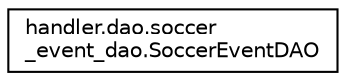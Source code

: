 digraph "Graphical Class Hierarchy"
{
  edge [fontname="Helvetica",fontsize="10",labelfontname="Helvetica",labelfontsize="10"];
  node [fontname="Helvetica",fontsize="10",shape=record];
  rankdir="LR";
  Node0 [label="handler.dao.soccer\l_event_dao.SoccerEventDAO",height=0.2,width=0.4,color="black", fillcolor="white", style="filled",URL="$classhandler_1_1dao_1_1soccer__event__dao_1_1_soccer_event_d_a_o.html"];
}
